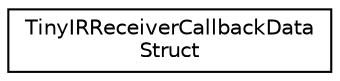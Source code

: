 digraph "Graphical Class Hierarchy"
{
 // LATEX_PDF_SIZE
  edge [fontname="Helvetica",fontsize="10",labelfontname="Helvetica",labelfontsize="10"];
  node [fontname="Helvetica",fontsize="10",shape=record];
  rankdir="LR";
  Node0 [label="TinyIRReceiverCallbackData\lStruct",height=0.2,width=0.4,color="black", fillcolor="white", style="filled",URL="$structTinyIRReceiverCallbackDataStruct.html",tooltip=" "];
}
